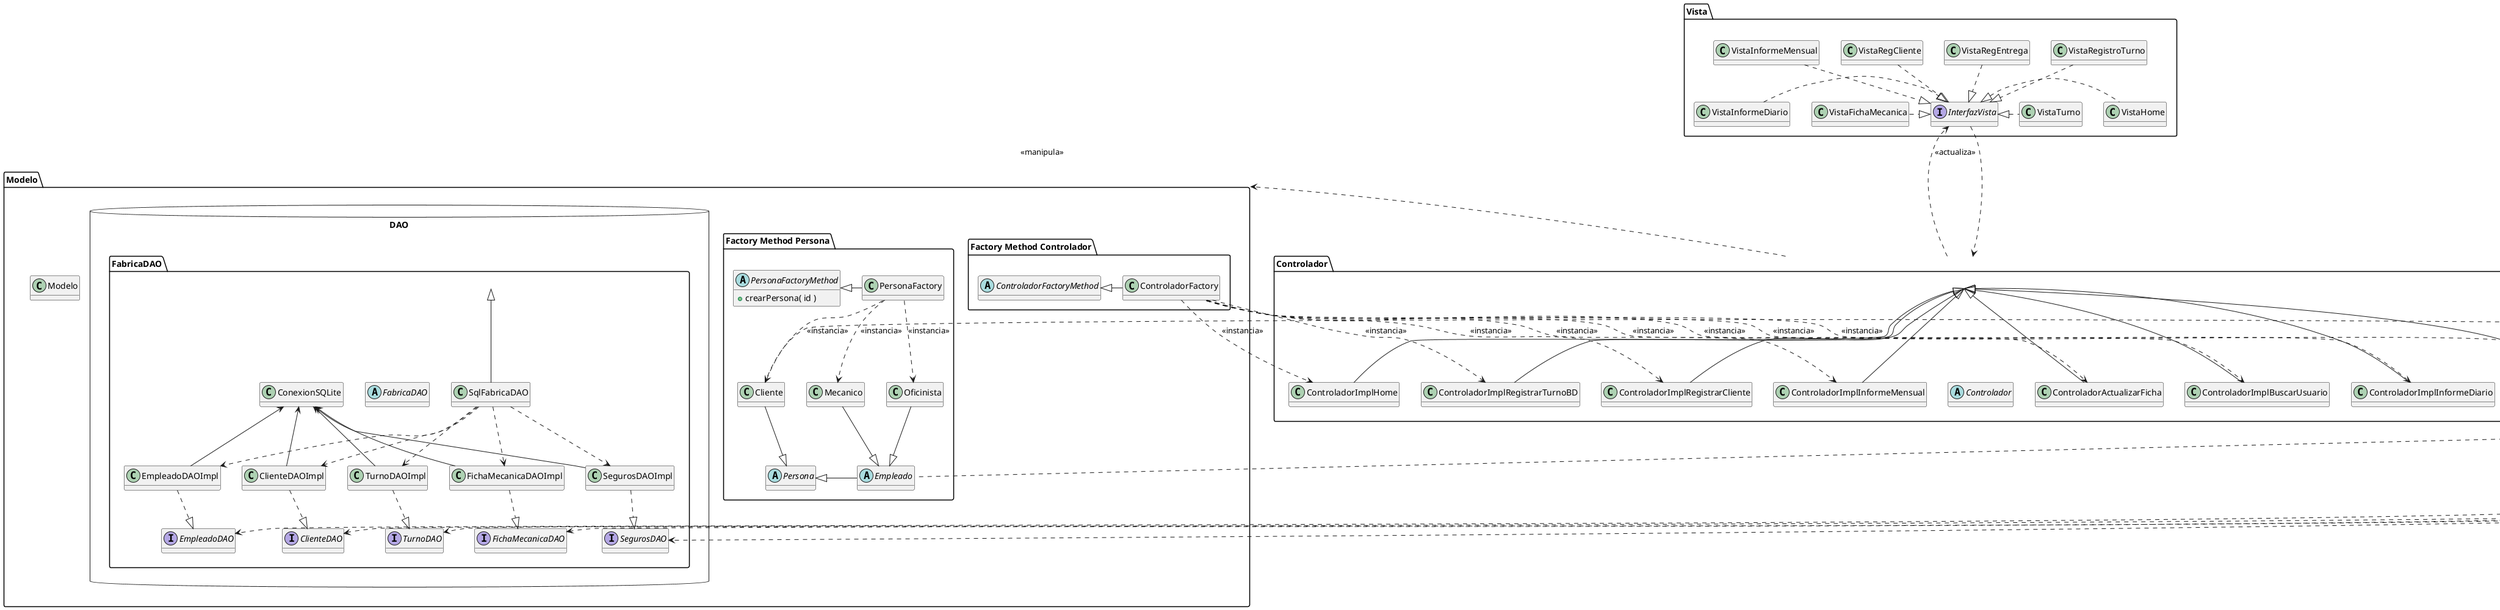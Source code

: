 @startuml ModeloMVC
hide empty attributes

package "Main"{
	'Main's
	class AplicacionMVC
	class GestorGeneral
}

'Controladores
package "Controlador" {
	abstract class Controlador

	class ControladorActualizarFicha
	class ControladorImplBuscarUsuario
	class ControladorImplHome
	class ControladorImplInformeDiario
	class ControladorImplRegistrarCliente
	class ControladorImplRegistrarEntregaBD
	class ControladorImplRegistrarTurnoBD
	class ControladorImplInformeMensual
}

package "Vista"{
	'Vistas
	interface InterfazVista	
	class VistaHome
	class VistaTurno
	class VistaRegistroTurno
	class VistaRegEntrega
	class VistaRegCliente
	class VistaFichaMecanica
	class VistaInformeDiario
	class VistaInformeMensual
}


package "Modelo"{
	'Modelos
	class Modelo

	package "Factory Method Persona"{
		abstract class Persona
		abstract class Empleado
		abstract class PersonaFactoryMethod{
			+ crearPersona( id )
		}

		' Implementacion
		' 1 - Cliente
		' 2 - Empleado
		' 3 - Mecanico

		class PersonaFactory
		class Cliente
		class Mecanico
		class Oficinista

		PersonaFactory -left-|> PersonaFactoryMethod
		PersonaFactory ..> Cliente : <<instancia>>
		PersonaFactory ..> Mecanico : <<instancia>>
		PersonaFactory ..> Oficinista : <<instancia>>
		Cliente --|> Persona
		Empleado -left-|> Persona

		Mecanico --|> Empleado
		Oficinista --|> Empleado
	}

	package "DAO" <<Database>>{
		package "FabricaDAO"{
			interface EmpleadoDAO
			interface ClienteDAO
			interface TurnoDAO
			interface FichaMecanicaDAO
			interface SegurosDAO

			abstract class FabricaDAO

			class ClienteDAOImpl
			class EmpleadoDAOImpl
			class TurnoDAOImpl
			class ConexionSQLite
			class SqlFabricaDAO
			class FichaMecanicaDAOImpl
			class SegurosDAOImpl
		}

		EmpleadoDAOImpl -up-> ConexionSQLite 
		ClienteDAOImpl -up-> ConexionSQLite
		TurnoDAOImpl -up-> ConexionSQLite 
		FichaMecanicaDAOImpl -up-> ConexionSQLite 
		SegurosDAOImpl -up-> ConexionSQLite 

		EmpleadoDAOImpl ..|> EmpleadoDAO
		ClienteDAOImpl ..|> ClienteDAO
		TurnoDAOImpl ..|> TurnoDAO
		FichaMecanicaDAOImpl  ..|> FichaMecanicaDAO
		SegurosDAOImpl  ..|> SegurosDAO


		SqlFabricaDAO -up-|> FabricaDAO
		SqlFabricaDAO ..> EmpleadoDAOImpl
		SqlFabricaDAO ..> TurnoDAOImpl
		SqlFabricaDAO ..> ClienteDAOImpl
		SqlFabricaDAO ..> FichaMecanicaDAOImpl
		SqlFabricaDAO ..> SegurosDAOImpl

	}

	package "Factory Method Controlador"{
		abstract class ControladorFactoryMethod
		class ControladorFactory
	}
}

GestorGeneral ..> FabricaDAO : <<usa>>
GestorGeneral .. Empleado
GestorGeneral .. Cliente
GestorGeneral ..> ClienteDAO
GestorGeneral ..> EmpleadoDAO
GestorGeneral ..> TurnoDAO
GestorGeneral ..> FichaMecanicaDAO
GestorGeneral ..> SegurosDAO

'Controlador
Controlador <|-right- ControladorImplHome
Controlador <|-- ControladorImplBuscarUsuario
Controlador <|-right- ControladorImplRegistrarTurnoBD
Controlador <|-- ControladorImplRegistrarEntregaBD
Controlador <|-- ControladorImplInformeDiario
Controlador <|-right- ControladorImplRegistrarCliente
Controlador <|-- ControladorActualizarFicha
Controlador <|-right- ControladorImplInformeMensual

Controlador ..> Modelo : <<manipula>>
Controlador ..> InterfazVista : <<actualiza>>

'ControladorFactory
ControladorFactory -left-|> ControladorFactoryMethod
ControladorFactory ..> ControladorActualizarFicha: <<instancia>>
ControladorFactory ..>  ControladorImplBuscarUsuario : <<instancia>>
ControladorFactory ..> ControladorImplHome : <<instancia>>
ControladorFactory ..> ControladorImplInformeDiario : <<instancia>>
ControladorFactory ..> ControladorImplInformeMensual : <<instancia>>
ControladorFactory ..> ControladorImplRegistrarCliente : <<instancia>>
ControladorFactory ..> ControladorImplRegistrarEntregaBD : <<instancia>>
ControladorFactory ..> ControladorImplRegistrarTurnoBD : <<instancia>>

'GestorGeneral
Controlador..> GestorGeneral : <<usa>>

'Main
AplicacionMVC .left.> Controlador : <<usa>>

'Interfaz
InterfazVista ..> Controlador
VistaHome .left.|> InterfazVista
VistaTurno .left.|>  InterfazVista
VistaRegistroTurno ..|> InterfazVista
VistaRegEntrega ..|> InterfazVista
VistaRegCliente ..|> InterfazVista
VistaFichaMecanica .right.|>  InterfazVista
VistaInformeDiario .right.|> InterfazVista
VistaInformeMensual ..|> InterfazVista


@enduml